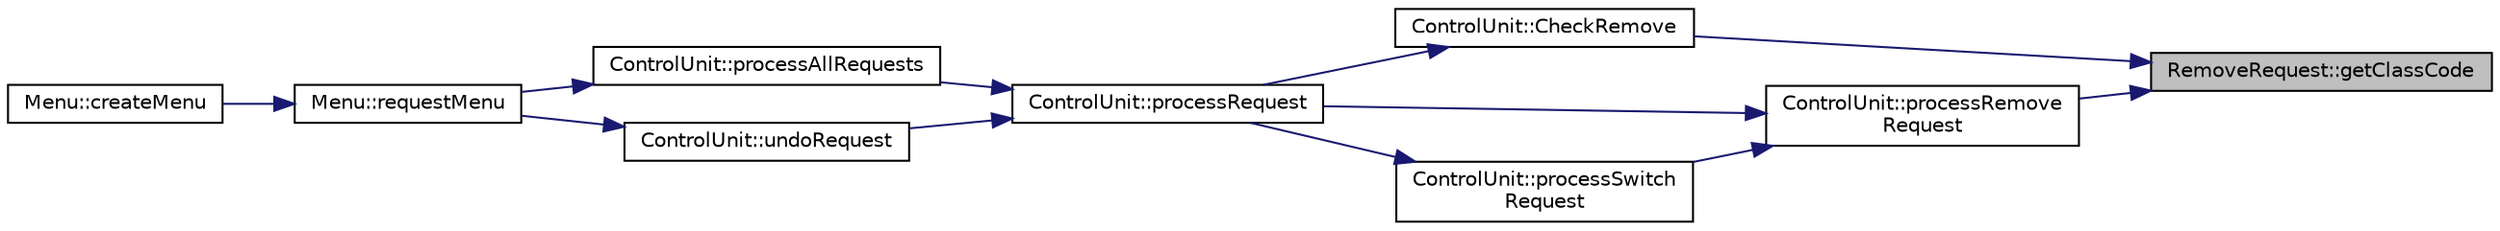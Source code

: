 digraph "RemoveRequest::getClassCode"
{
 // LATEX_PDF_SIZE
  edge [fontname="Helvetica",fontsize="10",labelfontname="Helvetica",labelfontsize="10"];
  node [fontname="Helvetica",fontsize="10",shape=record];
  rankdir="RL";
  Node1 [label="RemoveRequest::getClassCode",height=0.2,width=0.4,color="black", fillcolor="grey75", style="filled", fontcolor="black",tooltip="Gets the class code."];
  Node1 -> Node2 [dir="back",color="midnightblue",fontsize="10",style="solid"];
  Node2 [label="ControlUnit::CheckRemove",height=0.2,width=0.4,color="black", fillcolor="white", style="filled",URL="$class_control_unit.html#ad99952f3adb654a83fc003e9d6eeff8f",tooltip="Checks if the request is possible."];
  Node2 -> Node3 [dir="back",color="midnightblue",fontsize="10",style="solid"];
  Node3 [label="ControlUnit::processRequest",height=0.2,width=0.4,color="black", fillcolor="white", style="filled",URL="$class_control_unit.html#a2924882271e16a46a93b019ba709bf66",tooltip="Processes a request."];
  Node3 -> Node4 [dir="back",color="midnightblue",fontsize="10",style="solid"];
  Node4 [label="ControlUnit::processAllRequests",height=0.2,width=0.4,color="black", fillcolor="white", style="filled",URL="$class_control_unit.html#ab0d8364a1205dd97ce8e23246c92c79a",tooltip="Processes all the requests awaiting to be processed."];
  Node4 -> Node5 [dir="back",color="midnightblue",fontsize="10",style="solid"];
  Node5 [label="Menu::requestMenu",height=0.2,width=0.4,color="black", fillcolor="white", style="filled",URL="$class_menu.html#a487b6f5a08f24a82956d18e9206ce605",tooltip="Enters the request menu, which allows the user to create, delete and manage requests."];
  Node5 -> Node6 [dir="back",color="midnightblue",fontsize="10",style="solid"];
  Node6 [label="Menu::createMenu",height=0.2,width=0.4,color="black", fillcolor="white", style="filled",URL="$class_menu.html#a4cf70fb5ce8bc6bfcad587d74ff644d4",tooltip="Creates the menu."];
  Node3 -> Node7 [dir="back",color="midnightblue",fontsize="10",style="solid"];
  Node7 [label="ControlUnit::undoRequest",height=0.2,width=0.4,color="black", fillcolor="white", style="filled",URL="$class_control_unit.html#a516424b32fb1e9b17cdd12f797ee784d",tooltip="Undoes the N most recent applied request."];
  Node7 -> Node5 [dir="back",color="midnightblue",fontsize="10",style="solid"];
  Node1 -> Node8 [dir="back",color="midnightblue",fontsize="10",style="solid"];
  Node8 [label="ControlUnit::processRemove\lRequest",height=0.2,width=0.4,color="black", fillcolor="white", style="filled",URL="$class_control_unit.html#a44bc485af0cde28556e02a2ba72ba20d",tooltip="Processes a request of type remove."];
  Node8 -> Node3 [dir="back",color="midnightblue",fontsize="10",style="solid"];
  Node8 -> Node9 [dir="back",color="midnightblue",fontsize="10",style="solid"];
  Node9 [label="ControlUnit::processSwitch\lRequest",height=0.2,width=0.4,color="black", fillcolor="white", style="filled",URL="$class_control_unit.html#a9cb160b5255192632fb43668fe8758e4",tooltip="Processes a request of type switch."];
  Node9 -> Node3 [dir="back",color="midnightblue",fontsize="10",style="solid"];
}
